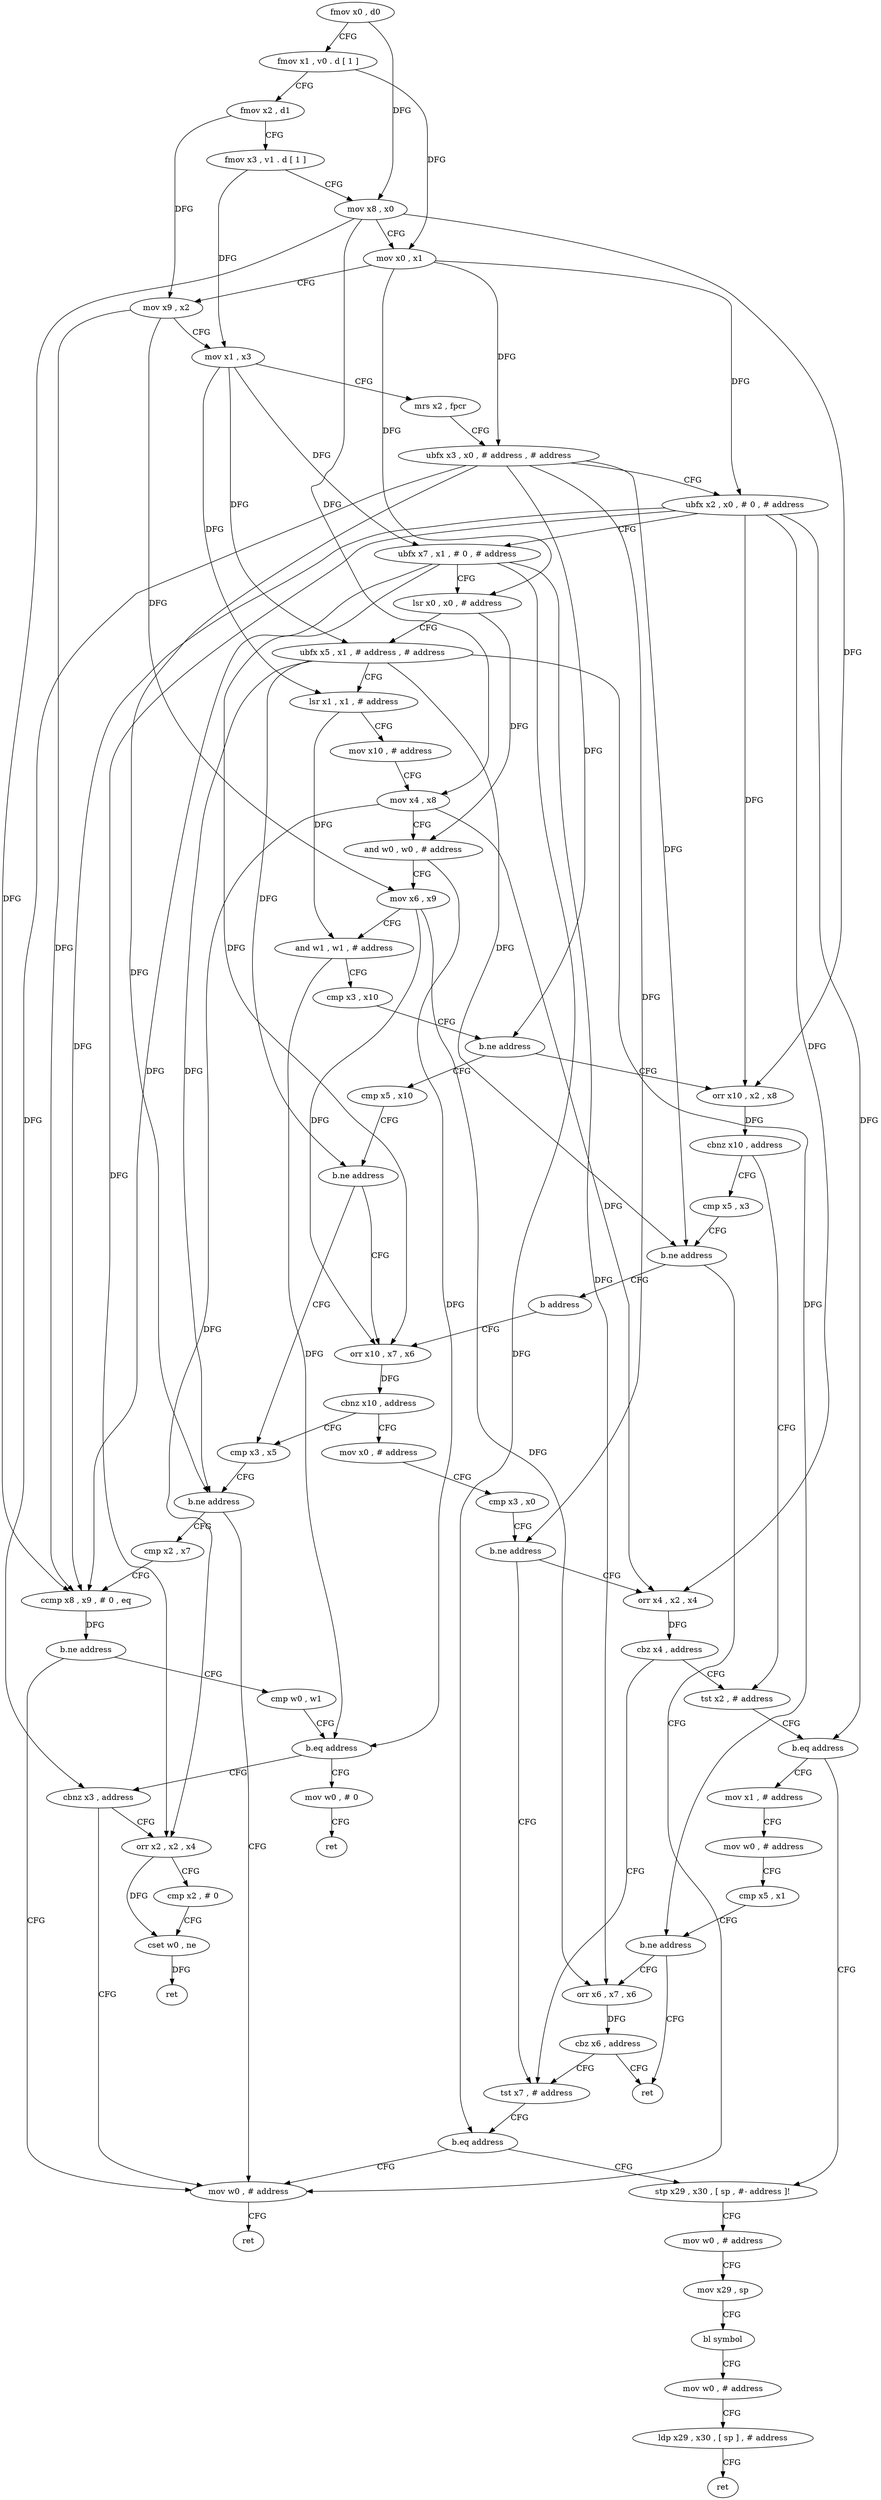 digraph "func" {
"4426456" [label = "fmov x0 , d0" ]
"4426460" [label = "fmov x1 , v0 . d [ 1 ]" ]
"4426464" [label = "fmov x2 , d1" ]
"4426468" [label = "fmov x3 , v1 . d [ 1 ]" ]
"4426472" [label = "mov x8 , x0" ]
"4426476" [label = "mov x0 , x1" ]
"4426480" [label = "mov x9 , x2" ]
"4426484" [label = "mov x1 , x3" ]
"4426488" [label = "mrs x2 , fpcr" ]
"4426492" [label = "ubfx x3 , x0 , # address , # address" ]
"4426496" [label = "ubfx x2 , x0 , # 0 , # address" ]
"4426500" [label = "ubfx x7 , x1 , # 0 , # address" ]
"4426504" [label = "lsr x0 , x0 , # address" ]
"4426508" [label = "ubfx x5 , x1 , # address , # address" ]
"4426512" [label = "lsr x1 , x1 , # address" ]
"4426516" [label = "mov x10 , # address" ]
"4426520" [label = "mov x4 , x8" ]
"4426524" [label = "and w0 , w0 , # address" ]
"4426528" [label = "mov x6 , x9" ]
"4426532" [label = "and w1 , w1 , # address" ]
"4426536" [label = "cmp x3 , x10" ]
"4426540" [label = "b.ne address" ]
"4426564" [label = "cmp x5 , x10" ]
"4426544" [label = "orr x10 , x2 , x8" ]
"4426568" [label = "b.ne address" ]
"4426580" [label = "cmp x3 , x5" ]
"4426572" [label = "orr x10 , x7 , x6" ]
"4426548" [label = "cbnz x10 , address" ]
"4426684" [label = "tst x2 , # address" ]
"4426552" [label = "cmp x5 , x3" ]
"4426584" [label = "b.ne address" ]
"4426724" [label = "mov w0 , # address" ]
"4426588" [label = "cmp x2 , x7" ]
"4426576" [label = "cbnz x10 , address" ]
"4426664" [label = "mov x0 , # address" ]
"4426688" [label = "b.eq address" ]
"4426628" [label = "stp x29 , x30 , [ sp , #- address ]!" ]
"4426692" [label = "mov x1 , # address" ]
"4426556" [label = "b.ne address" ]
"4426560" [label = "b address" ]
"4426728" [label = "ret" ]
"4426592" [label = "ccmp x8 , x9 , # 0 , eq" ]
"4426596" [label = "b.ne address" ]
"4426600" [label = "cmp w0 , w1" ]
"4426668" [label = "cmp x3 , x0" ]
"4426672" [label = "b.ne address" ]
"4426716" [label = "tst x7 , # address" ]
"4426676" [label = "orr x4 , x2 , x4" ]
"4426632" [label = "mov w0 , # address" ]
"4426636" [label = "mov x29 , sp" ]
"4426640" [label = "bl symbol" ]
"4426644" [label = "mov w0 , # address" ]
"4426648" [label = "ldp x29 , x30 , [ sp ] , # address" ]
"4426652" [label = "ret" ]
"4426696" [label = "mov w0 , # address" ]
"4426700" [label = "cmp x5 , x1" ]
"4426704" [label = "b.ne address" ]
"4426732" [label = "ret" ]
"4426708" [label = "orr x6 , x7 , x6" ]
"4426604" [label = "b.eq address" ]
"4426656" [label = "mov w0 , # 0" ]
"4426608" [label = "cbnz x3 , address" ]
"4426720" [label = "b.eq address" ]
"4426680" [label = "cbz x4 , address" ]
"4426712" [label = "cbz x6 , address" ]
"4426660" [label = "ret" ]
"4426612" [label = "orr x2 , x2 , x4" ]
"4426616" [label = "cmp x2 , # 0" ]
"4426620" [label = "cset w0 , ne" ]
"4426624" [label = "ret" ]
"4426456" -> "4426460" [ label = "CFG" ]
"4426456" -> "4426472" [ label = "DFG" ]
"4426460" -> "4426464" [ label = "CFG" ]
"4426460" -> "4426476" [ label = "DFG" ]
"4426464" -> "4426468" [ label = "CFG" ]
"4426464" -> "4426480" [ label = "DFG" ]
"4426468" -> "4426472" [ label = "CFG" ]
"4426468" -> "4426484" [ label = "DFG" ]
"4426472" -> "4426476" [ label = "CFG" ]
"4426472" -> "4426520" [ label = "DFG" ]
"4426472" -> "4426544" [ label = "DFG" ]
"4426472" -> "4426592" [ label = "DFG" ]
"4426476" -> "4426480" [ label = "CFG" ]
"4426476" -> "4426492" [ label = "DFG" ]
"4426476" -> "4426496" [ label = "DFG" ]
"4426476" -> "4426504" [ label = "DFG" ]
"4426480" -> "4426484" [ label = "CFG" ]
"4426480" -> "4426528" [ label = "DFG" ]
"4426480" -> "4426592" [ label = "DFG" ]
"4426484" -> "4426488" [ label = "CFG" ]
"4426484" -> "4426500" [ label = "DFG" ]
"4426484" -> "4426508" [ label = "DFG" ]
"4426484" -> "4426512" [ label = "DFG" ]
"4426488" -> "4426492" [ label = "CFG" ]
"4426492" -> "4426496" [ label = "CFG" ]
"4426492" -> "4426540" [ label = "DFG" ]
"4426492" -> "4426584" [ label = "DFG" ]
"4426492" -> "4426556" [ label = "DFG" ]
"4426492" -> "4426672" [ label = "DFG" ]
"4426492" -> "4426608" [ label = "DFG" ]
"4426496" -> "4426500" [ label = "CFG" ]
"4426496" -> "4426544" [ label = "DFG" ]
"4426496" -> "4426688" [ label = "DFG" ]
"4426496" -> "4426592" [ label = "DFG" ]
"4426496" -> "4426676" [ label = "DFG" ]
"4426496" -> "4426612" [ label = "DFG" ]
"4426500" -> "4426504" [ label = "CFG" ]
"4426500" -> "4426572" [ label = "DFG" ]
"4426500" -> "4426592" [ label = "DFG" ]
"4426500" -> "4426720" [ label = "DFG" ]
"4426500" -> "4426708" [ label = "DFG" ]
"4426504" -> "4426508" [ label = "CFG" ]
"4426504" -> "4426524" [ label = "DFG" ]
"4426508" -> "4426512" [ label = "CFG" ]
"4426508" -> "4426568" [ label = "DFG" ]
"4426508" -> "4426584" [ label = "DFG" ]
"4426508" -> "4426556" [ label = "DFG" ]
"4426508" -> "4426704" [ label = "DFG" ]
"4426512" -> "4426516" [ label = "CFG" ]
"4426512" -> "4426532" [ label = "DFG" ]
"4426516" -> "4426520" [ label = "CFG" ]
"4426520" -> "4426524" [ label = "CFG" ]
"4426520" -> "4426676" [ label = "DFG" ]
"4426520" -> "4426612" [ label = "DFG" ]
"4426524" -> "4426528" [ label = "CFG" ]
"4426524" -> "4426604" [ label = "DFG" ]
"4426528" -> "4426532" [ label = "CFG" ]
"4426528" -> "4426572" [ label = "DFG" ]
"4426528" -> "4426708" [ label = "DFG" ]
"4426532" -> "4426536" [ label = "CFG" ]
"4426532" -> "4426604" [ label = "DFG" ]
"4426536" -> "4426540" [ label = "CFG" ]
"4426540" -> "4426564" [ label = "CFG" ]
"4426540" -> "4426544" [ label = "CFG" ]
"4426564" -> "4426568" [ label = "CFG" ]
"4426544" -> "4426548" [ label = "DFG" ]
"4426568" -> "4426580" [ label = "CFG" ]
"4426568" -> "4426572" [ label = "CFG" ]
"4426580" -> "4426584" [ label = "CFG" ]
"4426572" -> "4426576" [ label = "DFG" ]
"4426548" -> "4426684" [ label = "CFG" ]
"4426548" -> "4426552" [ label = "CFG" ]
"4426684" -> "4426688" [ label = "CFG" ]
"4426552" -> "4426556" [ label = "CFG" ]
"4426584" -> "4426724" [ label = "CFG" ]
"4426584" -> "4426588" [ label = "CFG" ]
"4426724" -> "4426728" [ label = "CFG" ]
"4426588" -> "4426592" [ label = "CFG" ]
"4426576" -> "4426664" [ label = "CFG" ]
"4426576" -> "4426580" [ label = "CFG" ]
"4426664" -> "4426668" [ label = "CFG" ]
"4426688" -> "4426628" [ label = "CFG" ]
"4426688" -> "4426692" [ label = "CFG" ]
"4426628" -> "4426632" [ label = "CFG" ]
"4426692" -> "4426696" [ label = "CFG" ]
"4426556" -> "4426724" [ label = "CFG" ]
"4426556" -> "4426560" [ label = "CFG" ]
"4426560" -> "4426572" [ label = "CFG" ]
"4426592" -> "4426596" [ label = "DFG" ]
"4426596" -> "4426724" [ label = "CFG" ]
"4426596" -> "4426600" [ label = "CFG" ]
"4426600" -> "4426604" [ label = "CFG" ]
"4426668" -> "4426672" [ label = "CFG" ]
"4426672" -> "4426716" [ label = "CFG" ]
"4426672" -> "4426676" [ label = "CFG" ]
"4426716" -> "4426720" [ label = "CFG" ]
"4426676" -> "4426680" [ label = "DFG" ]
"4426632" -> "4426636" [ label = "CFG" ]
"4426636" -> "4426640" [ label = "CFG" ]
"4426640" -> "4426644" [ label = "CFG" ]
"4426644" -> "4426648" [ label = "CFG" ]
"4426648" -> "4426652" [ label = "CFG" ]
"4426696" -> "4426700" [ label = "CFG" ]
"4426700" -> "4426704" [ label = "CFG" ]
"4426704" -> "4426732" [ label = "CFG" ]
"4426704" -> "4426708" [ label = "CFG" ]
"4426708" -> "4426712" [ label = "DFG" ]
"4426604" -> "4426656" [ label = "CFG" ]
"4426604" -> "4426608" [ label = "CFG" ]
"4426656" -> "4426660" [ label = "CFG" ]
"4426608" -> "4426724" [ label = "CFG" ]
"4426608" -> "4426612" [ label = "CFG" ]
"4426720" -> "4426628" [ label = "CFG" ]
"4426720" -> "4426724" [ label = "CFG" ]
"4426680" -> "4426716" [ label = "CFG" ]
"4426680" -> "4426684" [ label = "CFG" ]
"4426712" -> "4426732" [ label = "CFG" ]
"4426712" -> "4426716" [ label = "CFG" ]
"4426612" -> "4426616" [ label = "CFG" ]
"4426612" -> "4426620" [ label = "DFG" ]
"4426616" -> "4426620" [ label = "CFG" ]
"4426620" -> "4426624" [ label = "DFG" ]
}

